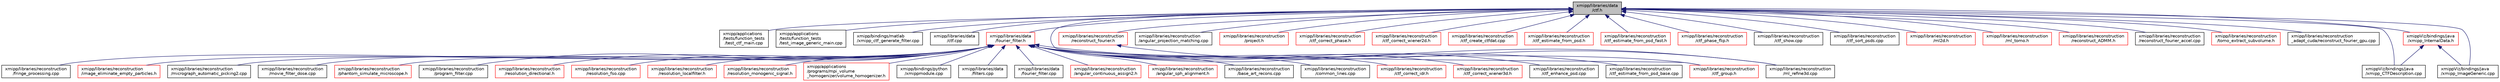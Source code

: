 digraph "xmipp/libraries/data/ctf.h"
{
  edge [fontname="Helvetica",fontsize="10",labelfontname="Helvetica",labelfontsize="10"];
  node [fontname="Helvetica",fontsize="10",shape=record];
  Node56 [label="xmipp/libraries/data\l/ctf.h",height=0.2,width=0.4,color="black", fillcolor="grey75", style="filled", fontcolor="black"];
  Node56 -> Node57 [dir="back",color="midnightblue",fontsize="10",style="solid",fontname="Helvetica"];
  Node57 [label="xmipp/applications\l/tests/function_tests\l/test_ctf_main.cpp",height=0.2,width=0.4,color="black", fillcolor="white", style="filled",URL="$test__ctf__main_8cpp.html"];
  Node56 -> Node58 [dir="back",color="midnightblue",fontsize="10",style="solid",fontname="Helvetica"];
  Node58 [label="xmipp/applications\l/tests/function_tests\l/test_image_generic_main.cpp",height=0.2,width=0.4,color="black", fillcolor="white", style="filled",URL="$test__image__generic__main_8cpp.html"];
  Node56 -> Node59 [dir="back",color="midnightblue",fontsize="10",style="solid",fontname="Helvetica"];
  Node59 [label="xmipp/bindings/matlab\l/xmipp_ctf_generate_filter.cpp",height=0.2,width=0.4,color="black", fillcolor="white", style="filled",URL="$xmipp__ctf__generate__filter_8cpp.html"];
  Node56 -> Node60 [dir="back",color="midnightblue",fontsize="10",style="solid",fontname="Helvetica"];
  Node60 [label="xmipp/libraries/data\l/ctf.cpp",height=0.2,width=0.4,color="black", fillcolor="white", style="filled",URL="$ctf_8cpp.html"];
  Node56 -> Node61 [dir="back",color="midnightblue",fontsize="10",style="solid",fontname="Helvetica"];
  Node61 [label="xmipp/libraries/data\l/fourier_filter.h",height=0.2,width=0.4,color="red", fillcolor="white", style="filled",URL="$fourier__filter_8h.html"];
  Node61 -> Node62 [dir="back",color="midnightblue",fontsize="10",style="solid",fontname="Helvetica"];
  Node62 [label="xmipp/applications\l/programs/mpi_volume\l_homogenizer/volume_homogenizer.h",height=0.2,width=0.4,color="red", fillcolor="white", style="filled",URL="$volume__homogenizer_8h.html"];
  Node61 -> Node67 [dir="back",color="midnightblue",fontsize="10",style="solid",fontname="Helvetica"];
  Node67 [label="xmipp/bindings/python\l/xmippmodule.cpp",height=0.2,width=0.4,color="black", fillcolor="white", style="filled",URL="$xmippmodule_8cpp.html"];
  Node61 -> Node68 [dir="back",color="midnightblue",fontsize="10",style="solid",fontname="Helvetica"];
  Node68 [label="xmipp/libraries/data\l/filters.cpp",height=0.2,width=0.4,color="black", fillcolor="white", style="filled",URL="$filters_8cpp.html"];
  Node61 -> Node69 [dir="back",color="midnightblue",fontsize="10",style="solid",fontname="Helvetica"];
  Node69 [label="xmipp/libraries/data\l/fourier_filter.cpp",height=0.2,width=0.4,color="black", fillcolor="white", style="filled",URL="$fourier__filter_8cpp.html"];
  Node61 -> Node70 [dir="back",color="midnightblue",fontsize="10",style="solid",fontname="Helvetica"];
  Node70 [label="xmipp/libraries/reconstruction\l/angular_continuous_assign2.h",height=0.2,width=0.4,color="red", fillcolor="white", style="filled",URL="$angular__continuous__assign2_8h.html"];
  Node61 -> Node75 [dir="back",color="midnightblue",fontsize="10",style="solid",fontname="Helvetica"];
  Node75 [label="xmipp/libraries/reconstruction\l/angular_sph_alignment.h",height=0.2,width=0.4,color="red", fillcolor="white", style="filled",URL="$angular__sph__alignment_8h.html"];
  Node61 -> Node80 [dir="back",color="midnightblue",fontsize="10",style="solid",fontname="Helvetica"];
  Node80 [label="xmipp/libraries/reconstruction\l/base_art_recons.cpp",height=0.2,width=0.4,color="black", fillcolor="white", style="filled",URL="$base__art__recons_8cpp.html"];
  Node61 -> Node81 [dir="back",color="midnightblue",fontsize="10",style="solid",fontname="Helvetica"];
  Node81 [label="xmipp/libraries/reconstruction\l/common_lines.cpp",height=0.2,width=0.4,color="black", fillcolor="white", style="filled",URL="$common__lines_8cpp.html"];
  Node61 -> Node82 [dir="back",color="midnightblue",fontsize="10",style="solid",fontname="Helvetica"];
  Node82 [label="xmipp/libraries/reconstruction\l/ctf_correct_idr.h",height=0.2,width=0.4,color="red", fillcolor="white", style="filled",URL="$ctf__correct__idr_8h.html"];
  Node61 -> Node86 [dir="back",color="midnightblue",fontsize="10",style="solid",fontname="Helvetica"];
  Node86 [label="xmipp/libraries/reconstruction\l/ctf_correct_wiener3d.h",height=0.2,width=0.4,color="red", fillcolor="white", style="filled",URL="$ctf__correct__wiener3d_8h.html"];
  Node61 -> Node89 [dir="back",color="midnightblue",fontsize="10",style="solid",fontname="Helvetica"];
  Node89 [label="xmipp/libraries/reconstruction\l/ctf_enhance_psd.cpp",height=0.2,width=0.4,color="black", fillcolor="white", style="filled",URL="$ctf__enhance__psd_8cpp.html"];
  Node61 -> Node90 [dir="back",color="midnightblue",fontsize="10",style="solid",fontname="Helvetica"];
  Node90 [label="xmipp/libraries/reconstruction\l/ctf_estimate_from_psd_base.cpp",height=0.2,width=0.4,color="black", fillcolor="white", style="filled",URL="$ctf__estimate__from__psd__base_8cpp.html"];
  Node61 -> Node91 [dir="back",color="midnightblue",fontsize="10",style="solid",fontname="Helvetica"];
  Node91 [label="xmipp/libraries/reconstruction\l/ctf_group.h",height=0.2,width=0.4,color="red", fillcolor="white", style="filled",URL="$ctf__group_8h.html"];
  Node61 -> Node94 [dir="back",color="midnightblue",fontsize="10",style="solid",fontname="Helvetica"];
  Node94 [label="xmipp/libraries/reconstruction\l/fringe_processing.cpp",height=0.2,width=0.4,color="black", fillcolor="white", style="filled",URL="$fringe__processing_8cpp.html"];
  Node61 -> Node95 [dir="back",color="midnightblue",fontsize="10",style="solid",fontname="Helvetica"];
  Node95 [label="xmipp/libraries/reconstruction\l/image_eliminate_empty_particles.h",height=0.2,width=0.4,color="red", fillcolor="white", style="filled",URL="$image__eliminate__empty__particles_8h.html"];
  Node61 -> Node98 [dir="back",color="midnightblue",fontsize="10",style="solid",fontname="Helvetica"];
  Node98 [label="xmipp/libraries/reconstruction\l/micrograph_automatic_picking2.cpp",height=0.2,width=0.4,color="black", fillcolor="white", style="filled",URL="$micrograph__automatic__picking2_8cpp.html"];
  Node61 -> Node99 [dir="back",color="midnightblue",fontsize="10",style="solid",fontname="Helvetica"];
  Node99 [label="xmipp/libraries/reconstruction\l/ml_refine3d.cpp",height=0.2,width=0.4,color="black", fillcolor="white", style="filled",URL="$ml__refine3d_8cpp.html"];
  Node61 -> Node100 [dir="back",color="midnightblue",fontsize="10",style="solid",fontname="Helvetica"];
  Node100 [label="xmipp/libraries/reconstruction\l/movie_filter_dose.cpp",height=0.2,width=0.4,color="black", fillcolor="white", style="filled",URL="$libraries_2reconstruction_2movie__filter__dose_8cpp.html"];
  Node61 -> Node101 [dir="back",color="midnightblue",fontsize="10",style="solid",fontname="Helvetica"];
  Node101 [label="xmipp/libraries/reconstruction\l/phantom_simulate_microscope.h",height=0.2,width=0.4,color="red", fillcolor="white", style="filled",URL="$phantom__simulate__microscope_8h.html"];
  Node61 -> Node104 [dir="back",color="midnightblue",fontsize="10",style="solid",fontname="Helvetica"];
  Node104 [label="xmipp/libraries/reconstruction\l/program_filter.cpp",height=0.2,width=0.4,color="black", fillcolor="white", style="filled",URL="$program__filter_8cpp.html"];
  Node61 -> Node105 [dir="back",color="midnightblue",fontsize="10",style="solid",fontname="Helvetica"];
  Node105 [label="xmipp/libraries/reconstruction\l/resolution_directional.h",height=0.2,width=0.4,color="red", fillcolor="white", style="filled",URL="$resolution__directional_8h.html"];
  Node61 -> Node108 [dir="back",color="midnightblue",fontsize="10",style="solid",fontname="Helvetica"];
  Node108 [label="xmipp/libraries/reconstruction\l/resolution_fso.cpp",height=0.2,width=0.4,color="red", fillcolor="white", style="filled",URL="$libraries_2reconstruction_2resolution__fso_8cpp.html"];
  Node61 -> Node110 [dir="back",color="midnightblue",fontsize="10",style="solid",fontname="Helvetica"];
  Node110 [label="xmipp/libraries/reconstruction\l/resolution_localfilter.h",height=0.2,width=0.4,color="red", fillcolor="white", style="filled",URL="$resolution__localfilter_8h.html"];
  Node61 -> Node113 [dir="back",color="midnightblue",fontsize="10",style="solid",fontname="Helvetica"];
  Node113 [label="xmipp/libraries/reconstruction\l/resolution_monogenic_signal.h",height=0.2,width=0.4,color="red", fillcolor="white", style="filled",URL="$resolution__monogenic__signal_8h.html"];
  Node56 -> Node138 [dir="back",color="midnightblue",fontsize="10",style="solid",fontname="Helvetica"];
  Node138 [label="xmipp/libraries/reconstruction\l/angular_projection_matching.cpp",height=0.2,width=0.4,color="black", fillcolor="white", style="filled",URL="$angular__projection__matching_8cpp.html"];
  Node56 -> Node139 [dir="back",color="midnightblue",fontsize="10",style="solid",fontname="Helvetica"];
  Node139 [label="xmipp/libraries/reconstruction\l/project.h",height=0.2,width=0.4,color="red", fillcolor="white", style="filled",URL="$project_8h.html"];
  Node56 -> Node164 [dir="back",color="midnightblue",fontsize="10",style="solid",fontname="Helvetica"];
  Node164 [label="xmipp/libraries/reconstruction\l/ctf_correct_phase.h",height=0.2,width=0.4,color="red", fillcolor="white", style="filled",URL="$ctf__correct__phase_8h.html"];
  Node56 -> Node168 [dir="back",color="midnightblue",fontsize="10",style="solid",fontname="Helvetica"];
  Node168 [label="xmipp/libraries/reconstruction\l/ctf_correct_wiener2d.h",height=0.2,width=0.4,color="red", fillcolor="white", style="filled",URL="$ctf__correct__wiener2d_8h.html"];
  Node56 -> Node172 [dir="back",color="midnightblue",fontsize="10",style="solid",fontname="Helvetica"];
  Node172 [label="xmipp/libraries/reconstruction\l/ctf_create_ctfdat.cpp",height=0.2,width=0.4,color="red", fillcolor="white", style="filled",URL="$ctf__create__ctfdat_8cpp.html"];
  Node56 -> Node174 [dir="back",color="midnightblue",fontsize="10",style="solid",fontname="Helvetica"];
  Node174 [label="xmipp/libraries/reconstruction\l/ctf_estimate_from_psd.h",height=0.2,width=0.4,color="red", fillcolor="white", style="filled",URL="$ctf__estimate__from__psd_8h.html"];
  Node56 -> Node188 [dir="back",color="midnightblue",fontsize="10",style="solid",fontname="Helvetica"];
  Node188 [label="xmipp/libraries/reconstruction\l/ctf_estimate_from_psd_fast.h",height=0.2,width=0.4,color="red", fillcolor="white", style="filled",URL="$ctf__estimate__from__psd__fast_8h.html"];
  Node56 -> Node91 [dir="back",color="midnightblue",fontsize="10",style="solid",fontname="Helvetica"];
  Node56 -> Node190 [dir="back",color="midnightblue",fontsize="10",style="solid",fontname="Helvetica"];
  Node190 [label="xmipp/libraries/reconstruction\l/ctf_phase_flip.h",height=0.2,width=0.4,color="red", fillcolor="white", style="filled",URL="$ctf__phase__flip_8h.html"];
  Node56 -> Node194 [dir="back",color="midnightblue",fontsize="10",style="solid",fontname="Helvetica"];
  Node194 [label="xmipp/libraries/reconstruction\l/ctf_show.cpp",height=0.2,width=0.4,color="black", fillcolor="white", style="filled",URL="$ctf__show_8cpp.html"];
  Node56 -> Node195 [dir="back",color="midnightblue",fontsize="10",style="solid",fontname="Helvetica"];
  Node195 [label="xmipp/libraries/reconstruction\l/ctf_sort_psds.cpp",height=0.2,width=0.4,color="black", fillcolor="white", style="filled",URL="$ctf__sort__psds_8cpp.html"];
  Node56 -> Node196 [dir="back",color="midnightblue",fontsize="10",style="solid",fontname="Helvetica"];
  Node196 [label="xmipp/libraries/reconstruction\l/reconstruct_fourier.h",height=0.2,width=0.4,color="red", fillcolor="white", style="filled",URL="$reconstruct__fourier_8h.html"];
  Node196 -> Node99 [dir="back",color="midnightblue",fontsize="10",style="solid",fontname="Helvetica"];
  Node56 -> Node203 [dir="back",color="midnightblue",fontsize="10",style="solid",fontname="Helvetica"];
  Node203 [label="xmipp/libraries/reconstruction\l/ml2d.h",height=0.2,width=0.4,color="red", fillcolor="white", style="filled",URL="$ml2d_8h.html"];
  Node56 -> Node218 [dir="back",color="midnightblue",fontsize="10",style="solid",fontname="Helvetica"];
  Node218 [label="xmipp/libraries/reconstruction\l/ml_tomo.h",height=0.2,width=0.4,color="red", fillcolor="white", style="filled",URL="$ml__tomo_8h.html"];
  Node56 -> Node221 [dir="back",color="midnightblue",fontsize="10",style="solid",fontname="Helvetica"];
  Node221 [label="xmipp/libraries/reconstruction\l/reconstruct_ADMM.h",height=0.2,width=0.4,color="red", fillcolor="white", style="filled",URL="$reconstruct__ADMM_8h.html"];
  Node56 -> Node227 [dir="back",color="midnightblue",fontsize="10",style="solid",fontname="Helvetica"];
  Node227 [label="xmipp/libraries/reconstruction\l/reconstruct_fourier_accel.cpp",height=0.2,width=0.4,color="black", fillcolor="white", style="filled",URL="$reconstruct__fourier__accel_8cpp.html"];
  Node56 -> Node228 [dir="back",color="midnightblue",fontsize="10",style="solid",fontname="Helvetica"];
  Node228 [label="xmipp/libraries/reconstruction\l/tomo_extract_subvolume.h",height=0.2,width=0.4,color="red", fillcolor="white", style="filled",URL="$tomo__extract__subvolume_8h.html"];
  Node56 -> Node232 [dir="back",color="midnightblue",fontsize="10",style="solid",fontname="Helvetica"];
  Node232 [label="xmipp/libraries/reconstruction\l_adapt_cuda/reconstruct_fourier_gpu.cpp",height=0.2,width=0.4,color="black", fillcolor="white", style="filled",URL="$reconstruct__fourier__gpu_8cpp.html"];
  Node56 -> Node233 [dir="back",color="midnightblue",fontsize="10",style="solid",fontname="Helvetica"];
  Node233 [label="xmippViz/bindings/java\l/xmipp_InternalData.h",height=0.2,width=0.4,color="red", fillcolor="white", style="filled",URL="$xmipp__InternalData_8h.html"];
  Node233 -> Node234 [dir="back",color="midnightblue",fontsize="10",style="solid",fontname="Helvetica"];
  Node234 [label="xmippViz/bindings/java\l/xmipp_CTFDescription.cpp",height=0.2,width=0.4,color="black", fillcolor="white", style="filled",URL="$xmipp__CTFDescription_8cpp.html"];
  Node233 -> Node235 [dir="back",color="midnightblue",fontsize="10",style="solid",fontname="Helvetica"];
  Node235 [label="xmippViz/bindings/java\l/xmipp_ImageGeneric.cpp",height=0.2,width=0.4,color="black", fillcolor="white", style="filled",URL="$xmipp__ImageGeneric_8cpp.html"];
  Node56 -> Node234 [dir="back",color="midnightblue",fontsize="10",style="solid",fontname="Helvetica"];
  Node56 -> Node235 [dir="back",color="midnightblue",fontsize="10",style="solid",fontname="Helvetica"];
}
